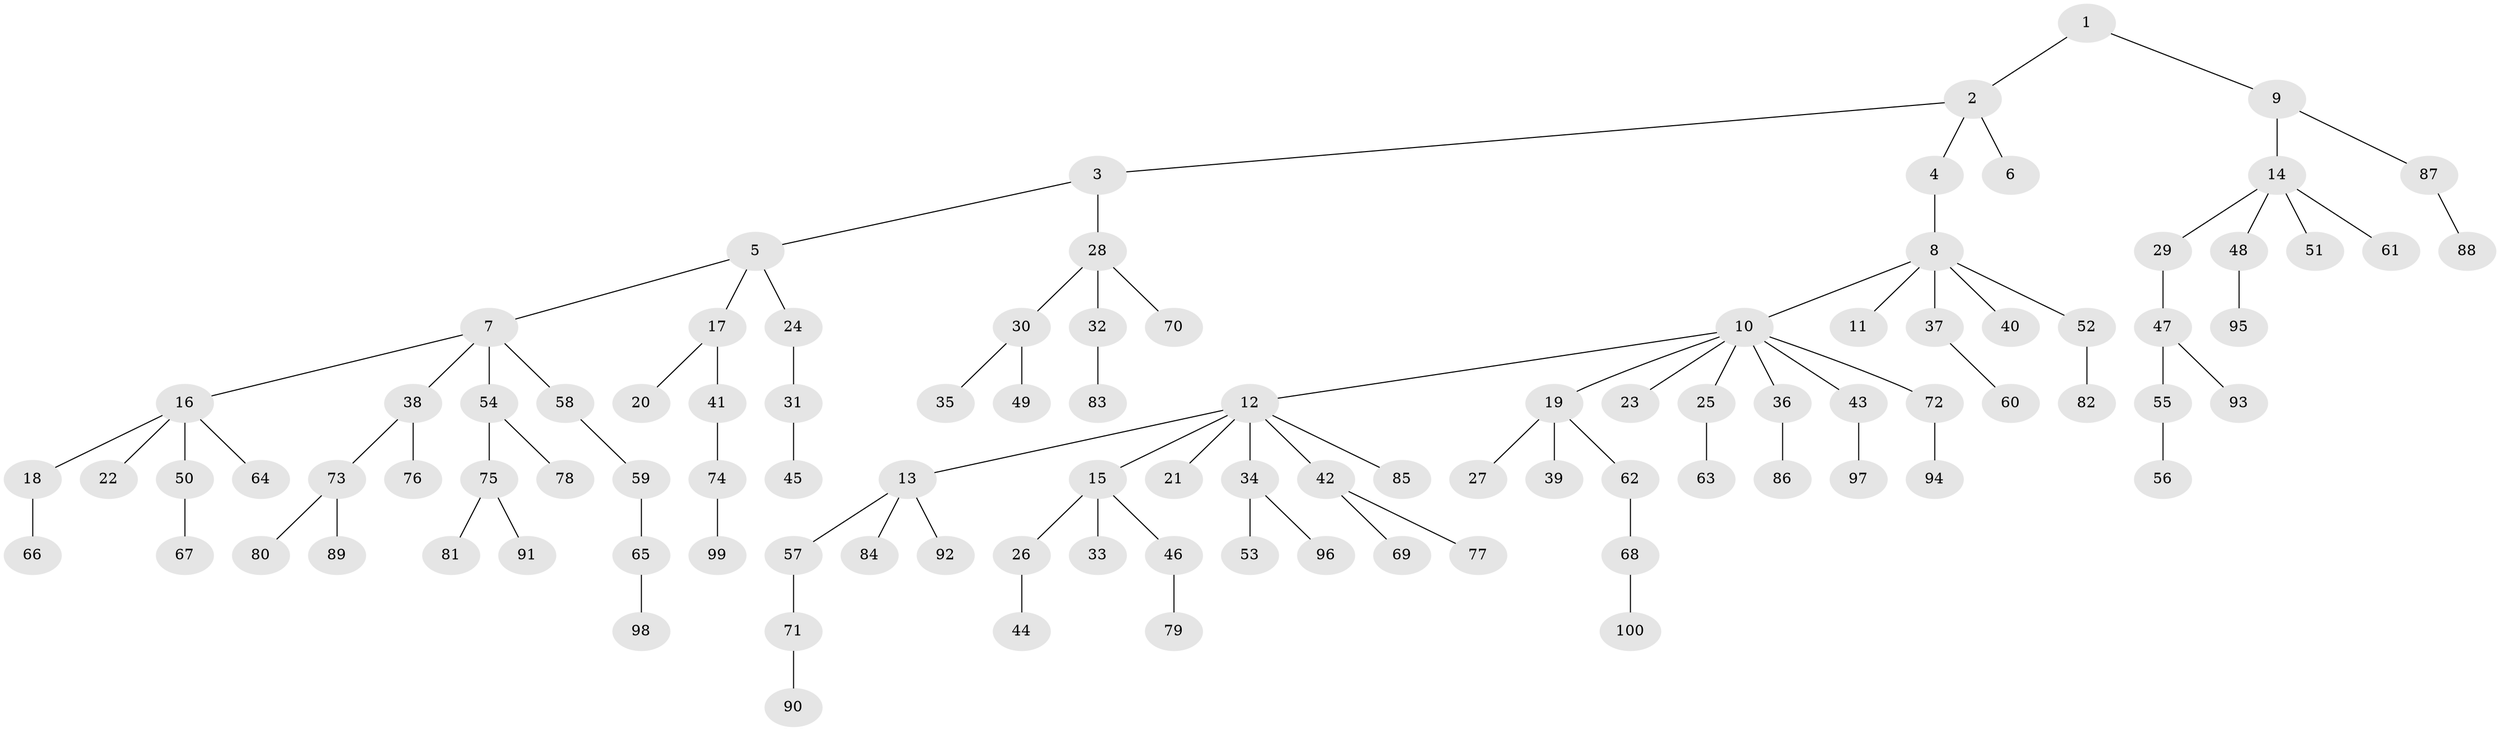 // Generated by graph-tools (version 1.1) at 2025/37/03/09/25 02:37:05]
// undirected, 100 vertices, 99 edges
graph export_dot {
graph [start="1"]
  node [color=gray90,style=filled];
  1;
  2;
  3;
  4;
  5;
  6;
  7;
  8;
  9;
  10;
  11;
  12;
  13;
  14;
  15;
  16;
  17;
  18;
  19;
  20;
  21;
  22;
  23;
  24;
  25;
  26;
  27;
  28;
  29;
  30;
  31;
  32;
  33;
  34;
  35;
  36;
  37;
  38;
  39;
  40;
  41;
  42;
  43;
  44;
  45;
  46;
  47;
  48;
  49;
  50;
  51;
  52;
  53;
  54;
  55;
  56;
  57;
  58;
  59;
  60;
  61;
  62;
  63;
  64;
  65;
  66;
  67;
  68;
  69;
  70;
  71;
  72;
  73;
  74;
  75;
  76;
  77;
  78;
  79;
  80;
  81;
  82;
  83;
  84;
  85;
  86;
  87;
  88;
  89;
  90;
  91;
  92;
  93;
  94;
  95;
  96;
  97;
  98;
  99;
  100;
  1 -- 2;
  1 -- 9;
  2 -- 3;
  2 -- 4;
  2 -- 6;
  3 -- 5;
  3 -- 28;
  4 -- 8;
  5 -- 7;
  5 -- 17;
  5 -- 24;
  7 -- 16;
  7 -- 38;
  7 -- 54;
  7 -- 58;
  8 -- 10;
  8 -- 11;
  8 -- 37;
  8 -- 40;
  8 -- 52;
  9 -- 14;
  9 -- 87;
  10 -- 12;
  10 -- 19;
  10 -- 23;
  10 -- 25;
  10 -- 36;
  10 -- 43;
  10 -- 72;
  12 -- 13;
  12 -- 15;
  12 -- 21;
  12 -- 34;
  12 -- 42;
  12 -- 85;
  13 -- 57;
  13 -- 84;
  13 -- 92;
  14 -- 29;
  14 -- 48;
  14 -- 51;
  14 -- 61;
  15 -- 26;
  15 -- 33;
  15 -- 46;
  16 -- 18;
  16 -- 22;
  16 -- 50;
  16 -- 64;
  17 -- 20;
  17 -- 41;
  18 -- 66;
  19 -- 27;
  19 -- 39;
  19 -- 62;
  24 -- 31;
  25 -- 63;
  26 -- 44;
  28 -- 30;
  28 -- 32;
  28 -- 70;
  29 -- 47;
  30 -- 35;
  30 -- 49;
  31 -- 45;
  32 -- 83;
  34 -- 53;
  34 -- 96;
  36 -- 86;
  37 -- 60;
  38 -- 73;
  38 -- 76;
  41 -- 74;
  42 -- 69;
  42 -- 77;
  43 -- 97;
  46 -- 79;
  47 -- 55;
  47 -- 93;
  48 -- 95;
  50 -- 67;
  52 -- 82;
  54 -- 75;
  54 -- 78;
  55 -- 56;
  57 -- 71;
  58 -- 59;
  59 -- 65;
  62 -- 68;
  65 -- 98;
  68 -- 100;
  71 -- 90;
  72 -- 94;
  73 -- 80;
  73 -- 89;
  74 -- 99;
  75 -- 81;
  75 -- 91;
  87 -- 88;
}
